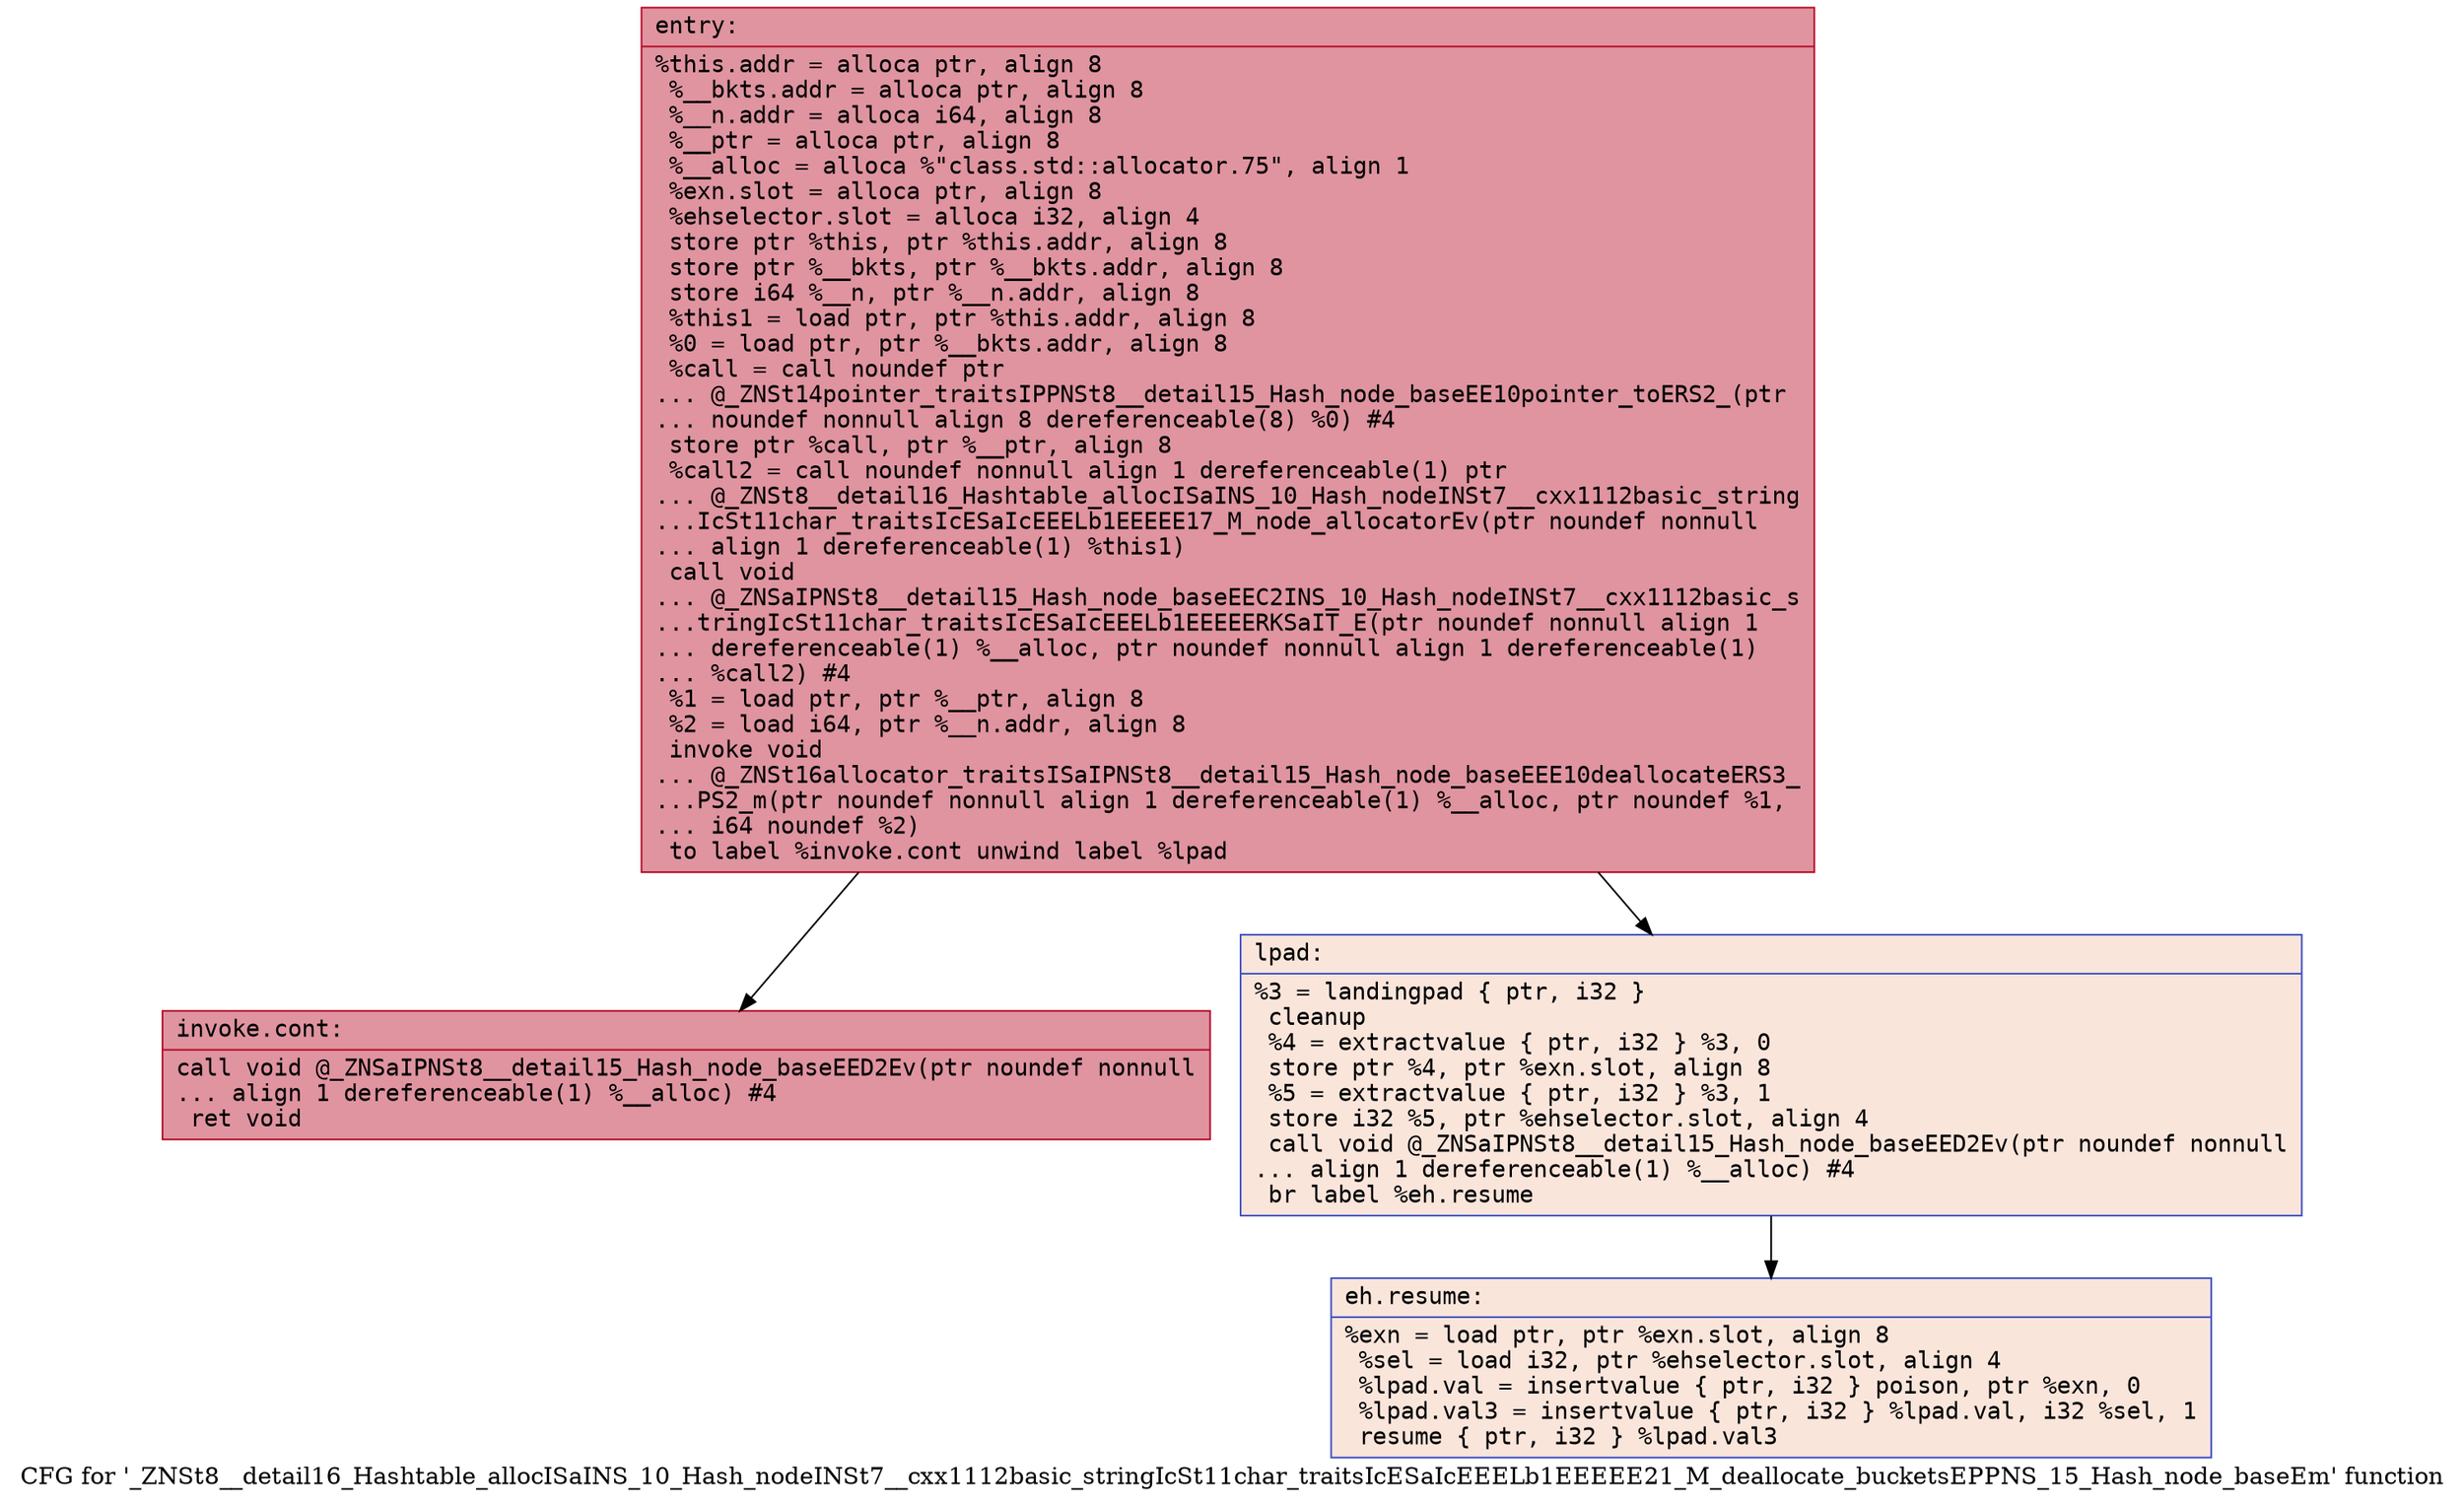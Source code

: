 digraph "CFG for '_ZNSt8__detail16_Hashtable_allocISaINS_10_Hash_nodeINSt7__cxx1112basic_stringIcSt11char_traitsIcESaIcEEELb1EEEEE21_M_deallocate_bucketsEPPNS_15_Hash_node_baseEm' function" {
	label="CFG for '_ZNSt8__detail16_Hashtable_allocISaINS_10_Hash_nodeINSt7__cxx1112basic_stringIcSt11char_traitsIcESaIcEEELb1EEEEE21_M_deallocate_bucketsEPPNS_15_Hash_node_baseEm' function";

	Node0x55c7e0981130 [shape=record,color="#b70d28ff", style=filled, fillcolor="#b70d2870" fontname="Courier",label="{entry:\l|  %this.addr = alloca ptr, align 8\l  %__bkts.addr = alloca ptr, align 8\l  %__n.addr = alloca i64, align 8\l  %__ptr = alloca ptr, align 8\l  %__alloc = alloca %\"class.std::allocator.75\", align 1\l  %exn.slot = alloca ptr, align 8\l  %ehselector.slot = alloca i32, align 4\l  store ptr %this, ptr %this.addr, align 8\l  store ptr %__bkts, ptr %__bkts.addr, align 8\l  store i64 %__n, ptr %__n.addr, align 8\l  %this1 = load ptr, ptr %this.addr, align 8\l  %0 = load ptr, ptr %__bkts.addr, align 8\l  %call = call noundef ptr\l... @_ZNSt14pointer_traitsIPPNSt8__detail15_Hash_node_baseEE10pointer_toERS2_(ptr\l... noundef nonnull align 8 dereferenceable(8) %0) #4\l  store ptr %call, ptr %__ptr, align 8\l  %call2 = call noundef nonnull align 1 dereferenceable(1) ptr\l... @_ZNSt8__detail16_Hashtable_allocISaINS_10_Hash_nodeINSt7__cxx1112basic_string\l...IcSt11char_traitsIcESaIcEEELb1EEEEE17_M_node_allocatorEv(ptr noundef nonnull\l... align 1 dereferenceable(1) %this1)\l  call void\l... @_ZNSaIPNSt8__detail15_Hash_node_baseEEC2INS_10_Hash_nodeINSt7__cxx1112basic_s\l...tringIcSt11char_traitsIcESaIcEEELb1EEEEERKSaIT_E(ptr noundef nonnull align 1\l... dereferenceable(1) %__alloc, ptr noundef nonnull align 1 dereferenceable(1)\l... %call2) #4\l  %1 = load ptr, ptr %__ptr, align 8\l  %2 = load i64, ptr %__n.addr, align 8\l  invoke void\l... @_ZNSt16allocator_traitsISaIPNSt8__detail15_Hash_node_baseEEE10deallocateERS3_\l...PS2_m(ptr noundef nonnull align 1 dereferenceable(1) %__alloc, ptr noundef %1,\l... i64 noundef %2)\l          to label %invoke.cont unwind label %lpad\l}"];
	Node0x55c7e0981130 -> Node0x55c7e0982160[tooltip="entry -> invoke.cont\nProbability 100.00%" ];
	Node0x55c7e0981130 -> Node0x55c7e09821e0[tooltip="entry -> lpad\nProbability 0.00%" ];
	Node0x55c7e0982160 [shape=record,color="#b70d28ff", style=filled, fillcolor="#b70d2870" fontname="Courier",label="{invoke.cont:\l|  call void @_ZNSaIPNSt8__detail15_Hash_node_baseEED2Ev(ptr noundef nonnull\l... align 1 dereferenceable(1) %__alloc) #4\l  ret void\l}"];
	Node0x55c7e09821e0 [shape=record,color="#3d50c3ff", style=filled, fillcolor="#f4c5ad70" fontname="Courier",label="{lpad:\l|  %3 = landingpad \{ ptr, i32 \}\l          cleanup\l  %4 = extractvalue \{ ptr, i32 \} %3, 0\l  store ptr %4, ptr %exn.slot, align 8\l  %5 = extractvalue \{ ptr, i32 \} %3, 1\l  store i32 %5, ptr %ehselector.slot, align 4\l  call void @_ZNSaIPNSt8__detail15_Hash_node_baseEED2Ev(ptr noundef nonnull\l... align 1 dereferenceable(1) %__alloc) #4\l  br label %eh.resume\l}"];
	Node0x55c7e09821e0 -> Node0x55c7e09829f0[tooltip="lpad -> eh.resume\nProbability 100.00%" ];
	Node0x55c7e09829f0 [shape=record,color="#3d50c3ff", style=filled, fillcolor="#f4c5ad70" fontname="Courier",label="{eh.resume:\l|  %exn = load ptr, ptr %exn.slot, align 8\l  %sel = load i32, ptr %ehselector.slot, align 4\l  %lpad.val = insertvalue \{ ptr, i32 \} poison, ptr %exn, 0\l  %lpad.val3 = insertvalue \{ ptr, i32 \} %lpad.val, i32 %sel, 1\l  resume \{ ptr, i32 \} %lpad.val3\l}"];
}

